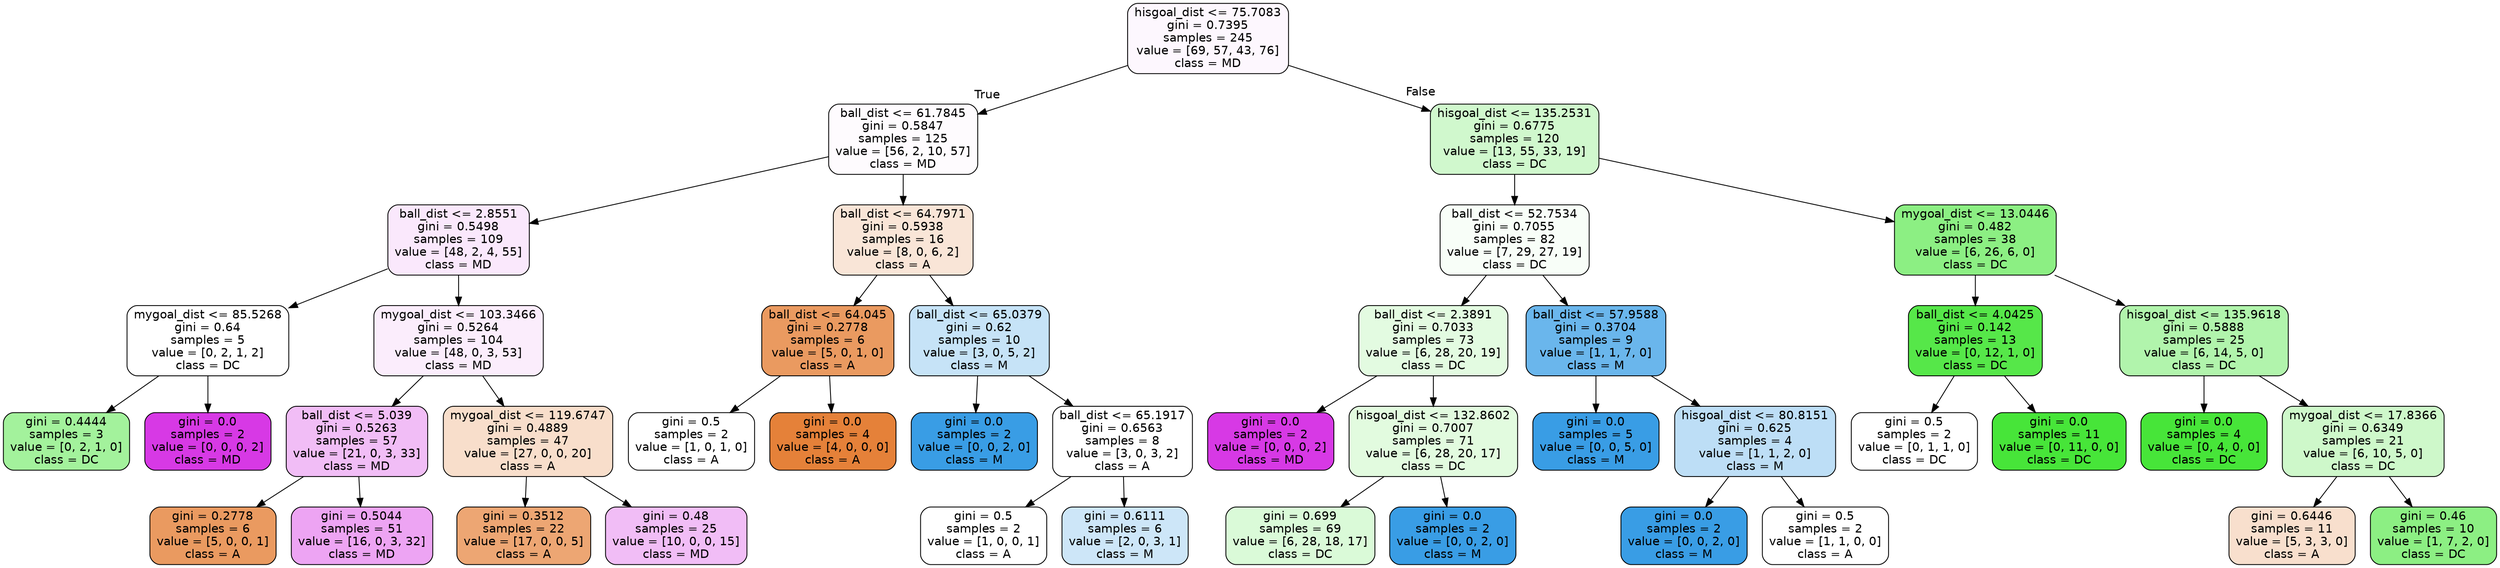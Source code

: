 digraph Tree {
node [shape=box, style="filled, rounded", color="black", fontname=helvetica] ;
edge [fontname=helvetica] ;
0 [label="hisgoal_dist <= 75.7083\ngini = 0.7395\nsamples = 245\nvalue = [69, 57, 43, 76]\nclass = MD", fillcolor="#d739e50a"] ;
1 [label="ball_dist <= 61.7845\ngini = 0.5847\nsamples = 125\nvalue = [56, 2, 10, 57]\nclass = MD", fillcolor="#d739e504"] ;
0 -> 1 [labeldistance=2.5, labelangle=45, headlabel="True"] ;
2 [label="ball_dist <= 2.8551\ngini = 0.5498\nsamples = 109\nvalue = [48, 2, 4, 55]\nclass = MD", fillcolor="#d739e51d"] ;
1 -> 2 ;
3 [label="mygoal_dist <= 85.5268\ngini = 0.64\nsamples = 5\nvalue = [0, 2, 1, 2]\nclass = DC", fillcolor="#47e53900"] ;
2 -> 3 ;
4 [label="gini = 0.4444\nsamples = 3\nvalue = [0, 2, 1, 0]\nclass = DC", fillcolor="#47e5397f"] ;
3 -> 4 ;
5 [label="gini = 0.0\nsamples = 2\nvalue = [0, 0, 0, 2]\nclass = MD", fillcolor="#d739e5ff"] ;
3 -> 5 ;
6 [label="mygoal_dist <= 103.3466\ngini = 0.5264\nsamples = 104\nvalue = [48, 0, 3, 53]\nclass = MD", fillcolor="#d739e517"] ;
2 -> 6 ;
7 [label="ball_dist <= 5.039\ngini = 0.5263\nsamples = 57\nvalue = [21, 0, 3, 33]\nclass = MD", fillcolor="#d739e555"] ;
6 -> 7 ;
8 [label="gini = 0.2778\nsamples = 6\nvalue = [5, 0, 0, 1]\nclass = A", fillcolor="#e58139cc"] ;
7 -> 8 ;
9 [label="gini = 0.5044\nsamples = 51\nvalue = [16, 0, 3, 32]\nclass = MD", fillcolor="#d739e575"] ;
7 -> 9 ;
10 [label="mygoal_dist <= 119.6747\ngini = 0.4889\nsamples = 47\nvalue = [27, 0, 0, 20]\nclass = A", fillcolor="#e5813942"] ;
6 -> 10 ;
11 [label="gini = 0.3512\nsamples = 22\nvalue = [17, 0, 0, 5]\nclass = A", fillcolor="#e58139b4"] ;
10 -> 11 ;
12 [label="gini = 0.48\nsamples = 25\nvalue = [10, 0, 0, 15]\nclass = MD", fillcolor="#d739e555"] ;
10 -> 12 ;
13 [label="ball_dist <= 64.7971\ngini = 0.5938\nsamples = 16\nvalue = [8, 0, 6, 2]\nclass = A", fillcolor="#e5813933"] ;
1 -> 13 ;
14 [label="ball_dist <= 64.045\ngini = 0.2778\nsamples = 6\nvalue = [5, 0, 1, 0]\nclass = A", fillcolor="#e58139cc"] ;
13 -> 14 ;
15 [label="gini = 0.5\nsamples = 2\nvalue = [1, 0, 1, 0]\nclass = A", fillcolor="#e5813900"] ;
14 -> 15 ;
16 [label="gini = 0.0\nsamples = 4\nvalue = [4, 0, 0, 0]\nclass = A", fillcolor="#e58139ff"] ;
14 -> 16 ;
17 [label="ball_dist <= 65.0379\ngini = 0.62\nsamples = 10\nvalue = [3, 0, 5, 2]\nclass = M", fillcolor="#399de549"] ;
13 -> 17 ;
18 [label="gini = 0.0\nsamples = 2\nvalue = [0, 0, 2, 0]\nclass = M", fillcolor="#399de5ff"] ;
17 -> 18 ;
19 [label="ball_dist <= 65.1917\ngini = 0.6563\nsamples = 8\nvalue = [3, 0, 3, 2]\nclass = A", fillcolor="#e5813900"] ;
17 -> 19 ;
20 [label="gini = 0.5\nsamples = 2\nvalue = [1, 0, 0, 1]\nclass = A", fillcolor="#e5813900"] ;
19 -> 20 ;
21 [label="gini = 0.6111\nsamples = 6\nvalue = [2, 0, 3, 1]\nclass = M", fillcolor="#399de540"] ;
19 -> 21 ;
22 [label="hisgoal_dist <= 135.2531\ngini = 0.6775\nsamples = 120\nvalue = [13, 55, 33, 19]\nclass = DC", fillcolor="#47e53940"] ;
0 -> 22 [labeldistance=2.5, labelangle=-45, headlabel="False"] ;
23 [label="ball_dist <= 52.7534\ngini = 0.7055\nsamples = 82\nvalue = [7, 29, 27, 19]\nclass = DC", fillcolor="#47e53909"] ;
22 -> 23 ;
24 [label="ball_dist <= 2.3891\ngini = 0.7033\nsamples = 73\nvalue = [6, 28, 20, 19]\nclass = DC", fillcolor="#47e53926"] ;
23 -> 24 ;
25 [label="gini = 0.0\nsamples = 2\nvalue = [0, 0, 0, 2]\nclass = MD", fillcolor="#d739e5ff"] ;
24 -> 25 ;
26 [label="hisgoal_dist <= 132.8602\ngini = 0.7007\nsamples = 71\nvalue = [6, 28, 20, 17]\nclass = DC", fillcolor="#47e53928"] ;
24 -> 26 ;
27 [label="gini = 0.699\nsamples = 69\nvalue = [6, 28, 18, 17]\nclass = DC", fillcolor="#47e53932"] ;
26 -> 27 ;
28 [label="gini = 0.0\nsamples = 2\nvalue = [0, 0, 2, 0]\nclass = M", fillcolor="#399de5ff"] ;
26 -> 28 ;
29 [label="ball_dist <= 57.9588\ngini = 0.3704\nsamples = 9\nvalue = [1, 1, 7, 0]\nclass = M", fillcolor="#399de5bf"] ;
23 -> 29 ;
30 [label="gini = 0.0\nsamples = 5\nvalue = [0, 0, 5, 0]\nclass = M", fillcolor="#399de5ff"] ;
29 -> 30 ;
31 [label="hisgoal_dist <= 80.8151\ngini = 0.625\nsamples = 4\nvalue = [1, 1, 2, 0]\nclass = M", fillcolor="#399de555"] ;
29 -> 31 ;
32 [label="gini = 0.0\nsamples = 2\nvalue = [0, 0, 2, 0]\nclass = M", fillcolor="#399de5ff"] ;
31 -> 32 ;
33 [label="gini = 0.5\nsamples = 2\nvalue = [1, 1, 0, 0]\nclass = A", fillcolor="#e5813900"] ;
31 -> 33 ;
34 [label="mygoal_dist <= 13.0446\ngini = 0.482\nsamples = 38\nvalue = [6, 26, 6, 0]\nclass = DC", fillcolor="#47e5399f"] ;
22 -> 34 ;
35 [label="ball_dist <= 4.0425\ngini = 0.142\nsamples = 13\nvalue = [0, 12, 1, 0]\nclass = DC", fillcolor="#47e539ea"] ;
34 -> 35 ;
36 [label="gini = 0.5\nsamples = 2\nvalue = [0, 1, 1, 0]\nclass = DC", fillcolor="#47e53900"] ;
35 -> 36 ;
37 [label="gini = 0.0\nsamples = 11\nvalue = [0, 11, 0, 0]\nclass = DC", fillcolor="#47e539ff"] ;
35 -> 37 ;
38 [label="hisgoal_dist <= 135.9618\ngini = 0.5888\nsamples = 25\nvalue = [6, 14, 5, 0]\nclass = DC", fillcolor="#47e5396b"] ;
34 -> 38 ;
39 [label="gini = 0.0\nsamples = 4\nvalue = [0, 4, 0, 0]\nclass = DC", fillcolor="#47e539ff"] ;
38 -> 39 ;
40 [label="mygoal_dist <= 17.8366\ngini = 0.6349\nsamples = 21\nvalue = [6, 10, 5, 0]\nclass = DC", fillcolor="#47e53944"] ;
38 -> 40 ;
41 [label="gini = 0.6446\nsamples = 11\nvalue = [5, 3, 3, 0]\nclass = A", fillcolor="#e5813940"] ;
40 -> 41 ;
42 [label="gini = 0.46\nsamples = 10\nvalue = [1, 7, 2, 0]\nclass = DC", fillcolor="#47e5399f"] ;
40 -> 42 ;
}